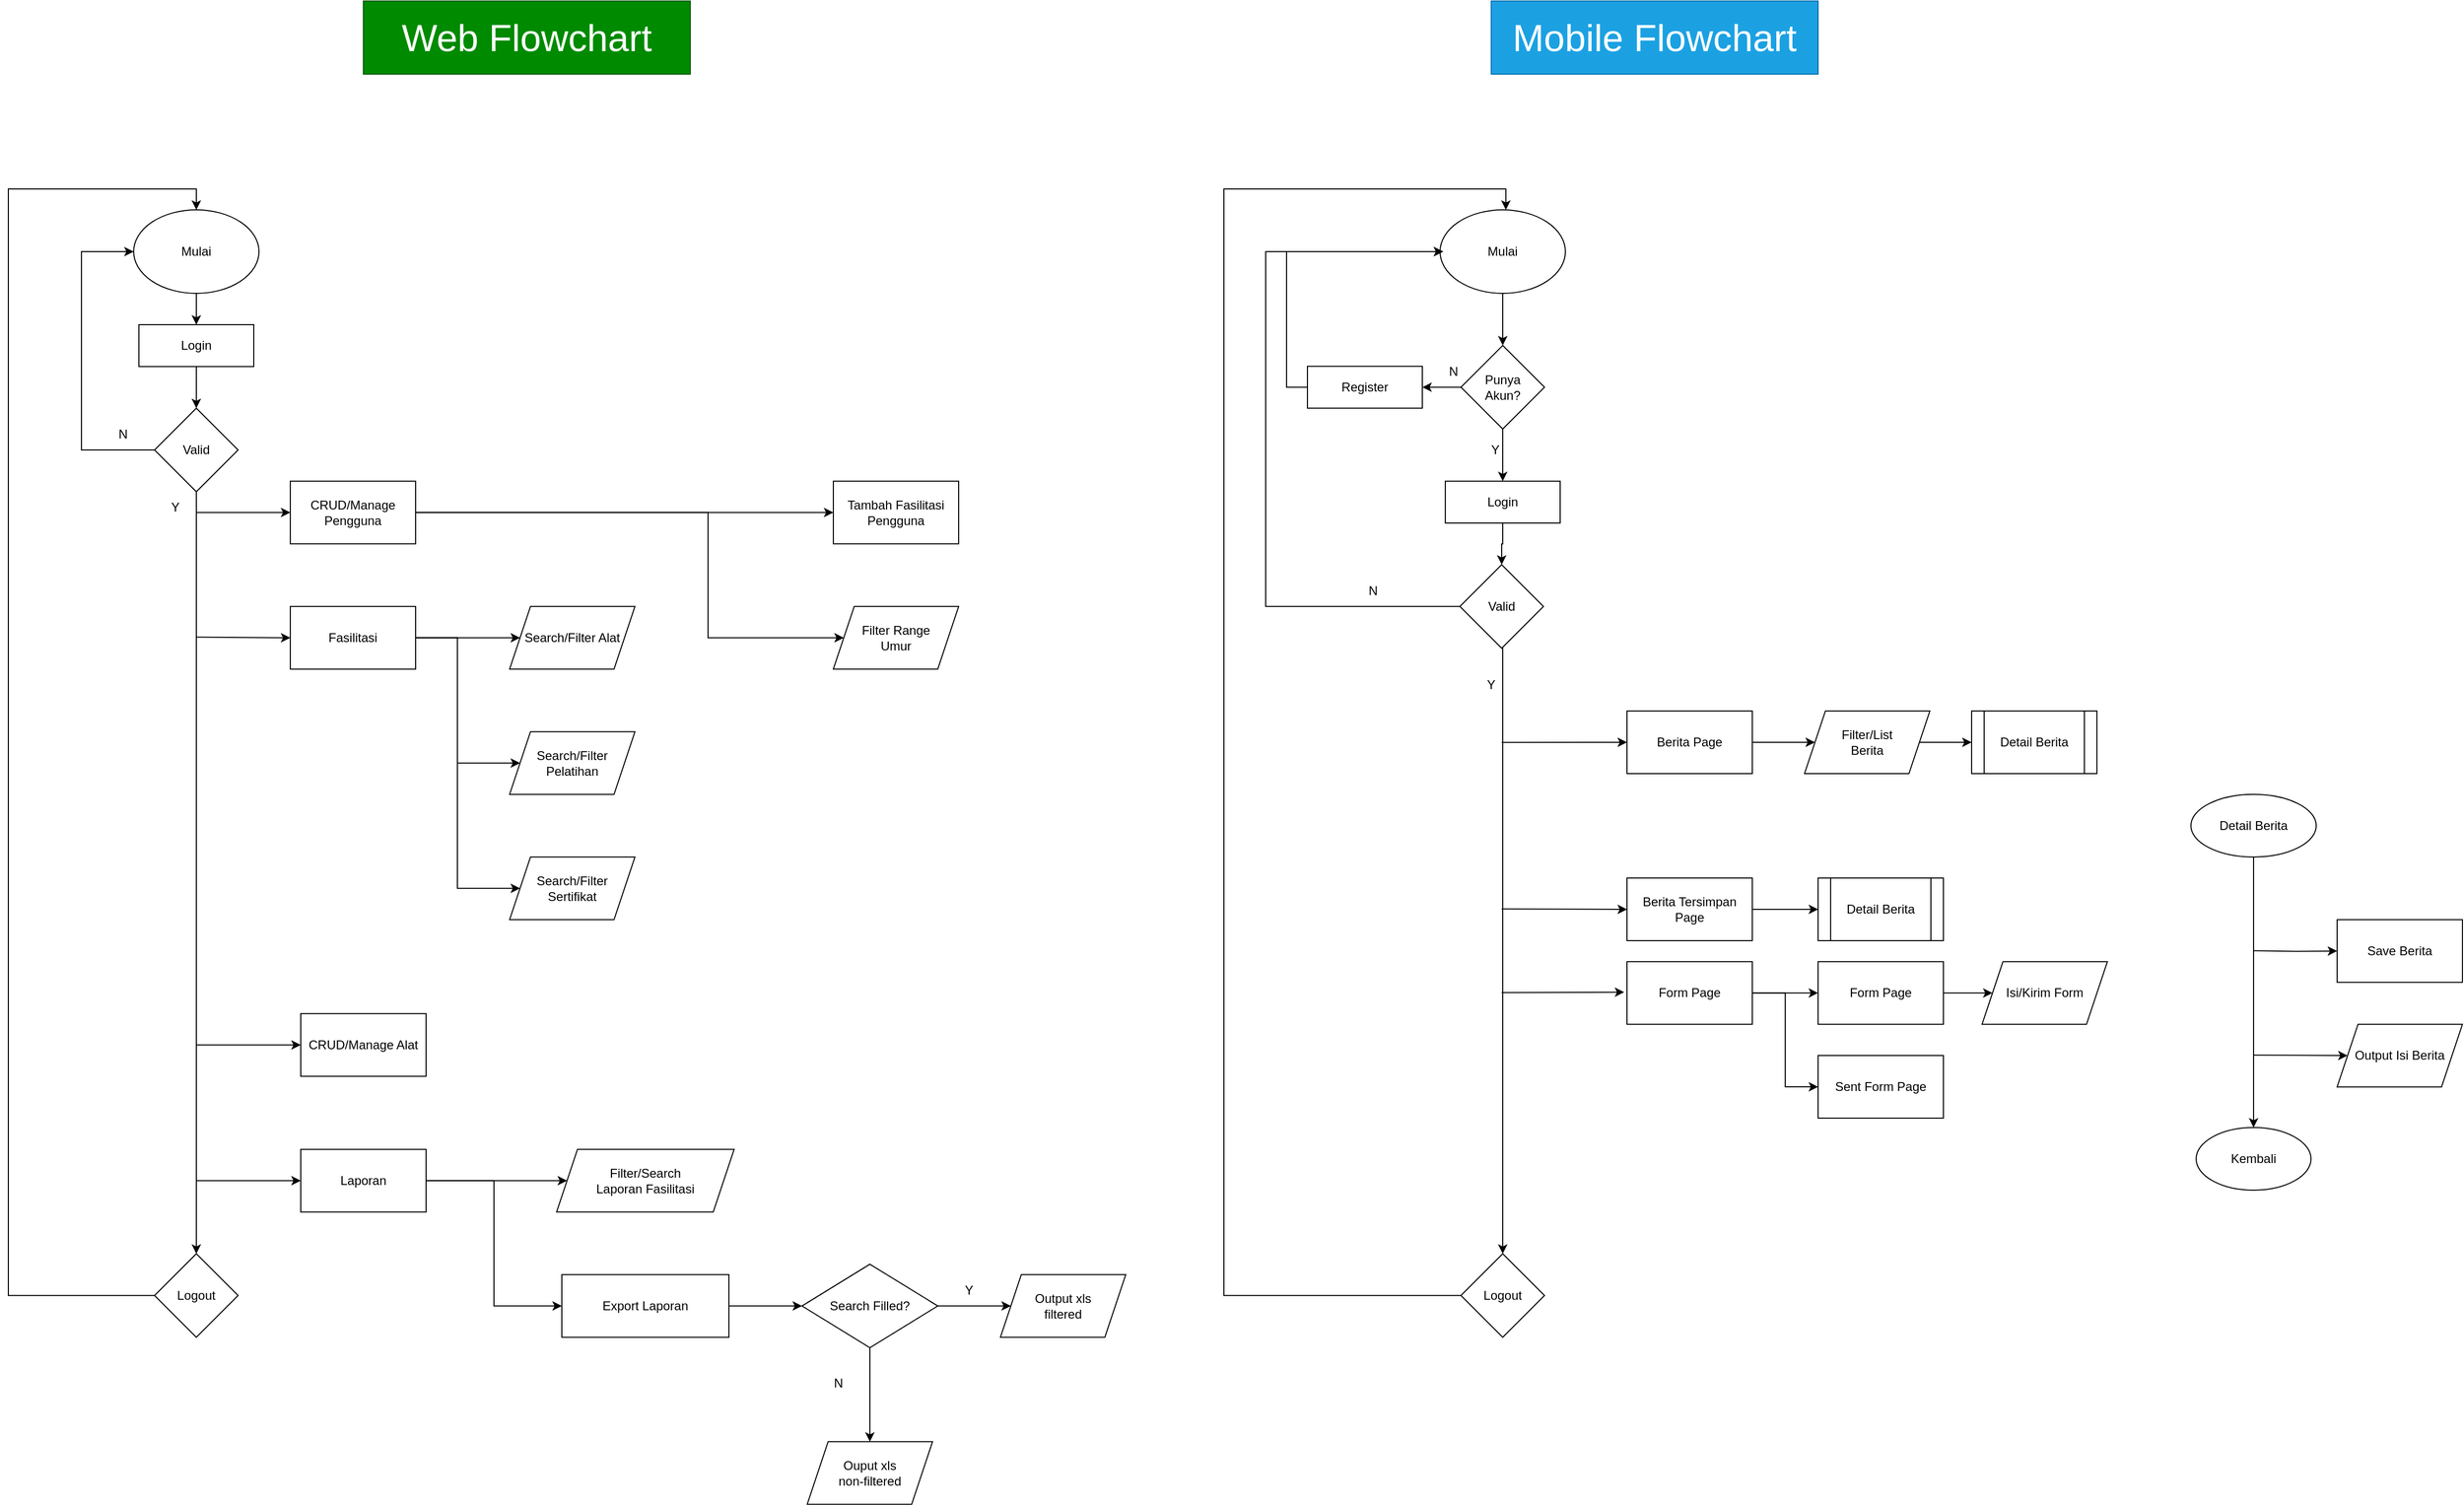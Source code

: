 <mxfile version="21.1.8" type="github">
  <diagram id="C5RBs43oDa-KdzZeNtuy" name="Page-1">
    <mxGraphModel dx="4327" dy="2010" grid="1" gridSize="10" guides="1" tooltips="1" connect="1" arrows="1" fold="1" page="1" pageScale="1" pageWidth="827" pageHeight="1169" math="0" shadow="0">
      <root>
        <mxCell id="WIyWlLk6GJQsqaUBKTNV-0" />
        <mxCell id="WIyWlLk6GJQsqaUBKTNV-1" parent="WIyWlLk6GJQsqaUBKTNV-0" />
        <mxCell id="irVpjKO7qjzYju57BXJe-59" style="edgeStyle=orthogonalEdgeStyle;rounded=0;orthogonalLoop=1;jettySize=auto;html=1;entryX=0.5;entryY=0;entryDx=0;entryDy=0;" edge="1" parent="WIyWlLk6GJQsqaUBKTNV-1" source="irVpjKO7qjzYju57BXJe-0" target="irVpjKO7qjzYju57BXJe-58">
          <mxGeometry relative="1" as="geometry" />
        </mxCell>
        <mxCell id="irVpjKO7qjzYju57BXJe-0" value="Mulai" style="ellipse;whiteSpace=wrap;html=1;" vertex="1" parent="WIyWlLk6GJQsqaUBKTNV-1">
          <mxGeometry x="-630" y="290" width="120" height="80" as="geometry" />
        </mxCell>
        <mxCell id="irVpjKO7qjzYju57BXJe-6" style="edgeStyle=orthogonalEdgeStyle;rounded=0;orthogonalLoop=1;jettySize=auto;html=1;entryX=0;entryY=0.5;entryDx=0;entryDy=0;exitX=0;exitY=0.5;exitDx=0;exitDy=0;" edge="1" parent="WIyWlLk6GJQsqaUBKTNV-1" source="irVpjKO7qjzYju57BXJe-7" target="irVpjKO7qjzYju57BXJe-0">
          <mxGeometry relative="1" as="geometry">
            <mxPoint x="-630" y="459.89" as="sourcePoint" />
            <Array as="points">
              <mxPoint x="-680" y="520" />
              <mxPoint x="-680" y="330" />
            </Array>
          </mxGeometry>
        </mxCell>
        <mxCell id="irVpjKO7qjzYju57BXJe-5" value="N" style="text;html=1;strokeColor=none;fillColor=none;align=center;verticalAlign=middle;whiteSpace=wrap;rounded=0;" vertex="1" parent="WIyWlLk6GJQsqaUBKTNV-1">
          <mxGeometry x="-670" y="490" width="60" height="30" as="geometry" />
        </mxCell>
        <mxCell id="irVpjKO7qjzYju57BXJe-16" style="edgeStyle=orthogonalEdgeStyle;rounded=0;orthogonalLoop=1;jettySize=auto;html=1;entryX=0.5;entryY=0;entryDx=0;entryDy=0;" edge="1" parent="WIyWlLk6GJQsqaUBKTNV-1" source="irVpjKO7qjzYju57BXJe-7" target="irVpjKO7qjzYju57BXJe-15">
          <mxGeometry relative="1" as="geometry">
            <Array as="points">
              <mxPoint x="-570" y="629.89" />
              <mxPoint x="-570" y="629.89" />
            </Array>
          </mxGeometry>
        </mxCell>
        <mxCell id="irVpjKO7qjzYju57BXJe-7" value="Valid" style="rhombus;whiteSpace=wrap;html=1;" vertex="1" parent="WIyWlLk6GJQsqaUBKTNV-1">
          <mxGeometry x="-610" y="480" width="80" height="80" as="geometry" />
        </mxCell>
        <mxCell id="irVpjKO7qjzYju57BXJe-27" style="edgeStyle=orthogonalEdgeStyle;rounded=0;orthogonalLoop=1;jettySize=auto;html=1;entryX=0;entryY=0.5;entryDx=0;entryDy=0;" edge="1" parent="WIyWlLk6GJQsqaUBKTNV-1" source="irVpjKO7qjzYju57BXJe-11" target="irVpjKO7qjzYju57BXJe-26">
          <mxGeometry relative="1" as="geometry">
            <Array as="points">
              <mxPoint x="-80" y="579.89" />
              <mxPoint x="-80" y="699.89" />
            </Array>
          </mxGeometry>
        </mxCell>
        <mxCell id="irVpjKO7qjzYju57BXJe-29" style="edgeStyle=orthogonalEdgeStyle;rounded=0;orthogonalLoop=1;jettySize=auto;html=1;" edge="1" parent="WIyWlLk6GJQsqaUBKTNV-1" source="irVpjKO7qjzYju57BXJe-11" target="irVpjKO7qjzYju57BXJe-28">
          <mxGeometry relative="1" as="geometry" />
        </mxCell>
        <mxCell id="irVpjKO7qjzYju57BXJe-11" value="CRUD/Manage Pengguna" style="rounded=0;whiteSpace=wrap;html=1;" vertex="1" parent="WIyWlLk6GJQsqaUBKTNV-1">
          <mxGeometry x="-480" y="549.89" width="120" height="60" as="geometry" />
        </mxCell>
        <mxCell id="irVpjKO7qjzYju57BXJe-22" style="edgeStyle=orthogonalEdgeStyle;rounded=0;orthogonalLoop=1;jettySize=auto;html=1;" edge="1" parent="WIyWlLk6GJQsqaUBKTNV-1" source="irVpjKO7qjzYju57BXJe-12" target="irVpjKO7qjzYju57BXJe-20">
          <mxGeometry relative="1" as="geometry" />
        </mxCell>
        <mxCell id="irVpjKO7qjzYju57BXJe-23" style="edgeStyle=orthogonalEdgeStyle;rounded=0;orthogonalLoop=1;jettySize=auto;html=1;entryX=0;entryY=0.5;entryDx=0;entryDy=0;" edge="1" parent="WIyWlLk6GJQsqaUBKTNV-1" source="irVpjKO7qjzYju57BXJe-12" target="irVpjKO7qjzYju57BXJe-21">
          <mxGeometry relative="1" as="geometry">
            <Array as="points">
              <mxPoint x="-320" y="699.89" />
              <mxPoint x="-320" y="819.89" />
            </Array>
          </mxGeometry>
        </mxCell>
        <mxCell id="irVpjKO7qjzYju57BXJe-25" style="edgeStyle=orthogonalEdgeStyle;rounded=0;orthogonalLoop=1;jettySize=auto;html=1;entryX=0;entryY=0.5;entryDx=0;entryDy=0;" edge="1" parent="WIyWlLk6GJQsqaUBKTNV-1" source="irVpjKO7qjzYju57BXJe-12" target="irVpjKO7qjzYju57BXJe-24">
          <mxGeometry relative="1" as="geometry">
            <Array as="points">
              <mxPoint x="-320" y="699.89" />
              <mxPoint x="-320" y="939.89" />
            </Array>
          </mxGeometry>
        </mxCell>
        <mxCell id="irVpjKO7qjzYju57BXJe-12" value="Fasilitasi" style="rounded=0;whiteSpace=wrap;html=1;" vertex="1" parent="WIyWlLk6GJQsqaUBKTNV-1">
          <mxGeometry x="-480" y="669.89" width="120" height="60" as="geometry" />
        </mxCell>
        <mxCell id="irVpjKO7qjzYju57BXJe-13" value="CRUD/Manage Alat" style="rounded=0;whiteSpace=wrap;html=1;" vertex="1" parent="WIyWlLk6GJQsqaUBKTNV-1">
          <mxGeometry x="-470" y="1059.89" width="120" height="60" as="geometry" />
        </mxCell>
        <mxCell id="irVpjKO7qjzYju57BXJe-36" style="edgeStyle=orthogonalEdgeStyle;rounded=0;orthogonalLoop=1;jettySize=auto;html=1;entryX=0;entryY=0.5;entryDx=0;entryDy=0;" edge="1" parent="WIyWlLk6GJQsqaUBKTNV-1" source="irVpjKO7qjzYju57BXJe-14" target="irVpjKO7qjzYju57BXJe-38">
          <mxGeometry relative="1" as="geometry">
            <mxPoint x="-240" y="1219.89" as="targetPoint" />
          </mxGeometry>
        </mxCell>
        <mxCell id="irVpjKO7qjzYju57BXJe-40" style="edgeStyle=orthogonalEdgeStyle;rounded=0;orthogonalLoop=1;jettySize=auto;html=1;entryX=0;entryY=0.5;entryDx=0;entryDy=0;" edge="1" parent="WIyWlLk6GJQsqaUBKTNV-1" source="irVpjKO7qjzYju57BXJe-14" target="irVpjKO7qjzYju57BXJe-37">
          <mxGeometry relative="1" as="geometry" />
        </mxCell>
        <mxCell id="irVpjKO7qjzYju57BXJe-14" value="Laporan" style="rounded=0;whiteSpace=wrap;html=1;" vertex="1" parent="WIyWlLk6GJQsqaUBKTNV-1">
          <mxGeometry x="-470" y="1189.89" width="120" height="60" as="geometry" />
        </mxCell>
        <mxCell id="irVpjKO7qjzYju57BXJe-31" style="edgeStyle=orthogonalEdgeStyle;rounded=0;orthogonalLoop=1;jettySize=auto;html=1;entryX=0.5;entryY=0;entryDx=0;entryDy=0;" edge="1" parent="WIyWlLk6GJQsqaUBKTNV-1" source="irVpjKO7qjzYju57BXJe-15" target="irVpjKO7qjzYju57BXJe-0">
          <mxGeometry relative="1" as="geometry">
            <Array as="points">
              <mxPoint x="-750" y="1330" />
              <mxPoint x="-750" y="270" />
              <mxPoint x="-570" y="270" />
            </Array>
          </mxGeometry>
        </mxCell>
        <mxCell id="irVpjKO7qjzYju57BXJe-15" value="Logout" style="rhombus;whiteSpace=wrap;html=1;" vertex="1" parent="WIyWlLk6GJQsqaUBKTNV-1">
          <mxGeometry x="-610" y="1289.89" width="80" height="80" as="geometry" />
        </mxCell>
        <mxCell id="irVpjKO7qjzYju57BXJe-18" value="" style="endArrow=classic;html=1;rounded=0;entryX=0;entryY=0.5;entryDx=0;entryDy=0;" edge="1" parent="WIyWlLk6GJQsqaUBKTNV-1" target="irVpjKO7qjzYju57BXJe-11">
          <mxGeometry width="50" height="50" relative="1" as="geometry">
            <mxPoint x="-570" y="579.89" as="sourcePoint" />
            <mxPoint x="-140" y="819.89" as="targetPoint" />
          </mxGeometry>
        </mxCell>
        <mxCell id="irVpjKO7qjzYju57BXJe-19" value="" style="endArrow=classic;html=1;rounded=0;entryX=0;entryY=0.5;entryDx=0;entryDy=0;" edge="1" parent="WIyWlLk6GJQsqaUBKTNV-1" target="irVpjKO7qjzYju57BXJe-12">
          <mxGeometry width="50" height="50" relative="1" as="geometry">
            <mxPoint x="-570" y="699.3" as="sourcePoint" />
            <mxPoint x="-510" y="698.89" as="targetPoint" />
          </mxGeometry>
        </mxCell>
        <mxCell id="irVpjKO7qjzYju57BXJe-20" value="Search/Filter Alat" style="shape=parallelogram;perimeter=parallelogramPerimeter;whiteSpace=wrap;html=1;fixedSize=1;" vertex="1" parent="WIyWlLk6GJQsqaUBKTNV-1">
          <mxGeometry x="-270" y="669.89" width="120" height="60" as="geometry" />
        </mxCell>
        <mxCell id="irVpjKO7qjzYju57BXJe-21" value="Search/Filter Pelatihan" style="shape=parallelogram;perimeter=parallelogramPerimeter;whiteSpace=wrap;html=1;fixedSize=1;" vertex="1" parent="WIyWlLk6GJQsqaUBKTNV-1">
          <mxGeometry x="-270" y="789.89" width="120" height="60" as="geometry" />
        </mxCell>
        <mxCell id="irVpjKO7qjzYju57BXJe-24" value="Search/Filter Sertifikat" style="shape=parallelogram;perimeter=parallelogramPerimeter;whiteSpace=wrap;html=1;fixedSize=1;" vertex="1" parent="WIyWlLk6GJQsqaUBKTNV-1">
          <mxGeometry x="-270" y="909.89" width="120" height="60" as="geometry" />
        </mxCell>
        <mxCell id="irVpjKO7qjzYju57BXJe-26" value="&lt;div&gt;Filter Range&lt;br&gt;&lt;/div&gt;&lt;div&gt;Umur&lt;/div&gt;" style="shape=parallelogram;perimeter=parallelogramPerimeter;whiteSpace=wrap;html=1;fixedSize=1;" vertex="1" parent="WIyWlLk6GJQsqaUBKTNV-1">
          <mxGeometry x="40" y="669.89" width="120" height="60" as="geometry" />
        </mxCell>
        <mxCell id="irVpjKO7qjzYju57BXJe-28" value="Tambah Fasilitasi Pengguna" style="rounded=0;whiteSpace=wrap;html=1;" vertex="1" parent="WIyWlLk6GJQsqaUBKTNV-1">
          <mxGeometry x="40" y="549.89" width="120" height="60" as="geometry" />
        </mxCell>
        <mxCell id="irVpjKO7qjzYju57BXJe-30" value="" style="endArrow=classic;html=1;rounded=0;entryX=0;entryY=0.5;entryDx=0;entryDy=0;" edge="1" parent="WIyWlLk6GJQsqaUBKTNV-1" target="irVpjKO7qjzYju57BXJe-13">
          <mxGeometry width="50" height="50" relative="1" as="geometry">
            <mxPoint x="-570" y="1089.89" as="sourcePoint" />
            <mxPoint x="-480" y="1089.3" as="targetPoint" />
          </mxGeometry>
        </mxCell>
        <mxCell id="irVpjKO7qjzYju57BXJe-33" value="" style="endArrow=classic;html=1;rounded=0;entryX=0;entryY=0.5;entryDx=0;entryDy=0;" edge="1" parent="WIyWlLk6GJQsqaUBKTNV-1" target="irVpjKO7qjzYju57BXJe-14">
          <mxGeometry width="50" height="50" relative="1" as="geometry">
            <mxPoint x="-570" y="1219.89" as="sourcePoint" />
            <mxPoint x="-500" y="1208.89" as="targetPoint" />
          </mxGeometry>
        </mxCell>
        <mxCell id="irVpjKO7qjzYju57BXJe-42" style="edgeStyle=orthogonalEdgeStyle;rounded=0;orthogonalLoop=1;jettySize=auto;html=1;entryX=0;entryY=0.5;entryDx=0;entryDy=0;" edge="1" parent="WIyWlLk6GJQsqaUBKTNV-1" source="irVpjKO7qjzYju57BXJe-37" target="irVpjKO7qjzYju57BXJe-41">
          <mxGeometry relative="1" as="geometry" />
        </mxCell>
        <mxCell id="irVpjKO7qjzYju57BXJe-37" value="Export Laporan" style="rounded=0;whiteSpace=wrap;html=1;" vertex="1" parent="WIyWlLk6GJQsqaUBKTNV-1">
          <mxGeometry x="-220" y="1309.89" width="160" height="60" as="geometry" />
        </mxCell>
        <mxCell id="irVpjKO7qjzYju57BXJe-38" value="&lt;div&gt;Filter/Search &lt;br&gt;&lt;/div&gt;&lt;div&gt;Laporan Fasilitasi&lt;/div&gt;" style="shape=parallelogram;perimeter=parallelogramPerimeter;whiteSpace=wrap;html=1;fixedSize=1;" vertex="1" parent="WIyWlLk6GJQsqaUBKTNV-1">
          <mxGeometry x="-225" y="1189.89" width="170" height="60" as="geometry" />
        </mxCell>
        <mxCell id="irVpjKO7qjzYju57BXJe-45" style="edgeStyle=orthogonalEdgeStyle;rounded=0;orthogonalLoop=1;jettySize=auto;html=1;entryX=0;entryY=0.5;entryDx=0;entryDy=0;" edge="1" parent="WIyWlLk6GJQsqaUBKTNV-1" source="irVpjKO7qjzYju57BXJe-41" target="irVpjKO7qjzYju57BXJe-44">
          <mxGeometry relative="1" as="geometry" />
        </mxCell>
        <mxCell id="irVpjKO7qjzYju57BXJe-46" style="edgeStyle=orthogonalEdgeStyle;rounded=0;orthogonalLoop=1;jettySize=auto;html=1;entryX=0.5;entryY=0;entryDx=0;entryDy=0;" edge="1" parent="WIyWlLk6GJQsqaUBKTNV-1" source="irVpjKO7qjzYju57BXJe-41" target="irVpjKO7qjzYju57BXJe-43">
          <mxGeometry relative="1" as="geometry" />
        </mxCell>
        <mxCell id="irVpjKO7qjzYju57BXJe-41" value="Search Filled?" style="rhombus;whiteSpace=wrap;html=1;" vertex="1" parent="WIyWlLk6GJQsqaUBKTNV-1">
          <mxGeometry x="10" y="1299.89" width="130" height="80" as="geometry" />
        </mxCell>
        <mxCell id="irVpjKO7qjzYju57BXJe-43" value="&lt;div&gt;Ouput xls&lt;/div&gt;&lt;div&gt;non-filtered&lt;br&gt;&lt;/div&gt;" style="shape=parallelogram;perimeter=parallelogramPerimeter;whiteSpace=wrap;html=1;fixedSize=1;" vertex="1" parent="WIyWlLk6GJQsqaUBKTNV-1">
          <mxGeometry x="15" y="1469.89" width="120" height="60" as="geometry" />
        </mxCell>
        <mxCell id="irVpjKO7qjzYju57BXJe-44" value="&lt;div&gt;Output xls&lt;/div&gt;&lt;div&gt;filtered&lt;br&gt;&lt;/div&gt;" style="shape=parallelogram;perimeter=parallelogramPerimeter;whiteSpace=wrap;html=1;fixedSize=1;" vertex="1" parent="WIyWlLk6GJQsqaUBKTNV-1">
          <mxGeometry x="200" y="1309.89" width="120" height="60" as="geometry" />
        </mxCell>
        <mxCell id="irVpjKO7qjzYju57BXJe-47" value="Y" style="text;html=1;strokeColor=none;fillColor=none;align=center;verticalAlign=middle;whiteSpace=wrap;rounded=0;" vertex="1" parent="WIyWlLk6GJQsqaUBKTNV-1">
          <mxGeometry x="140" y="1309.89" width="60" height="30" as="geometry" />
        </mxCell>
        <mxCell id="irVpjKO7qjzYju57BXJe-48" value="N" style="text;html=1;strokeColor=none;fillColor=none;align=center;verticalAlign=middle;whiteSpace=wrap;rounded=0;" vertex="1" parent="WIyWlLk6GJQsqaUBKTNV-1">
          <mxGeometry x="15" y="1398.89" width="60" height="30" as="geometry" />
        </mxCell>
        <mxCell id="irVpjKO7qjzYju57BXJe-49" value="&lt;font style=&quot;font-size: 36px;&quot;&gt;Web Flowchart&lt;/font&gt;" style="text;html=1;strokeColor=#005700;fillColor=#008a00;align=center;verticalAlign=middle;whiteSpace=wrap;rounded=0;fontColor=#ffffff;" vertex="1" parent="WIyWlLk6GJQsqaUBKTNV-1">
          <mxGeometry x="-410" y="90" width="313" height="70" as="geometry" />
        </mxCell>
        <mxCell id="irVpjKO7qjzYju57BXJe-51" value="&lt;font style=&quot;font-size: 36px;&quot;&gt;Mobile &lt;/font&gt;&lt;font style=&quot;font-size: 36px;&quot;&gt;Flowchart&lt;/font&gt;" style="text;html=1;strokeColor=#006EAF;fillColor=#1ba1e2;align=center;verticalAlign=middle;whiteSpace=wrap;rounded=0;fontColor=#ffffff;" vertex="1" parent="WIyWlLk6GJQsqaUBKTNV-1">
          <mxGeometry x="670" y="90" width="313" height="70" as="geometry" />
        </mxCell>
        <mxCell id="irVpjKO7qjzYju57BXJe-60" style="edgeStyle=orthogonalEdgeStyle;rounded=0;orthogonalLoop=1;jettySize=auto;html=1;entryX=0.5;entryY=0;entryDx=0;entryDy=0;" edge="1" parent="WIyWlLk6GJQsqaUBKTNV-1" source="irVpjKO7qjzYju57BXJe-58" target="irVpjKO7qjzYju57BXJe-7">
          <mxGeometry relative="1" as="geometry" />
        </mxCell>
        <mxCell id="irVpjKO7qjzYju57BXJe-58" value="Login" style="rounded=0;whiteSpace=wrap;html=1;" vertex="1" parent="WIyWlLk6GJQsqaUBKTNV-1">
          <mxGeometry x="-625" y="400" width="110" height="40.11" as="geometry" />
        </mxCell>
        <mxCell id="irVpjKO7qjzYju57BXJe-88" style="edgeStyle=orthogonalEdgeStyle;rounded=0;orthogonalLoop=1;jettySize=auto;html=1;entryX=0.5;entryY=0;entryDx=0;entryDy=0;" edge="1" parent="WIyWlLk6GJQsqaUBKTNV-1" source="irVpjKO7qjzYju57BXJe-62" target="irVpjKO7qjzYju57BXJe-68">
          <mxGeometry relative="1" as="geometry" />
        </mxCell>
        <mxCell id="irVpjKO7qjzYju57BXJe-62" value="Mulai" style="ellipse;whiteSpace=wrap;html=1;" vertex="1" parent="WIyWlLk6GJQsqaUBKTNV-1">
          <mxGeometry x="621" y="290" width="120" height="80" as="geometry" />
        </mxCell>
        <mxCell id="irVpjKO7qjzYju57BXJe-63" style="edgeStyle=orthogonalEdgeStyle;rounded=0;orthogonalLoop=1;jettySize=auto;html=1;entryX=0;entryY=0.5;entryDx=0;entryDy=0;exitX=0;exitY=0.5;exitDx=0;exitDy=0;" edge="1" parent="WIyWlLk6GJQsqaUBKTNV-1" source="irVpjKO7qjzYju57BXJe-65">
          <mxGeometry relative="1" as="geometry">
            <mxPoint x="624" y="459.89" as="sourcePoint" />
            <Array as="points">
              <mxPoint x="454" y="670" />
              <mxPoint x="454" y="330" />
            </Array>
            <mxPoint x="624" y="330" as="targetPoint" />
          </mxGeometry>
        </mxCell>
        <mxCell id="irVpjKO7qjzYju57BXJe-64" value="N" style="text;html=1;strokeColor=none;fillColor=none;align=center;verticalAlign=middle;whiteSpace=wrap;rounded=0;" vertex="1" parent="WIyWlLk6GJQsqaUBKTNV-1">
          <mxGeometry x="527" y="639.89" width="60" height="30" as="geometry" />
        </mxCell>
        <mxCell id="irVpjKO7qjzYju57BXJe-78" style="edgeStyle=orthogonalEdgeStyle;rounded=0;orthogonalLoop=1;jettySize=auto;html=1;entryX=0.5;entryY=0;entryDx=0;entryDy=0;exitX=0.5;exitY=1;exitDx=0;exitDy=0;" edge="1" parent="WIyWlLk6GJQsqaUBKTNV-1" source="irVpjKO7qjzYju57BXJe-65" target="irVpjKO7qjzYju57BXJe-79">
          <mxGeometry relative="1" as="geometry">
            <mxPoint x="684" y="860" as="targetPoint" />
            <mxPoint x="680" y="730" as="sourcePoint" />
            <Array as="points">
              <mxPoint x="681" y="710" />
            </Array>
          </mxGeometry>
        </mxCell>
        <mxCell id="irVpjKO7qjzYju57BXJe-65" value="Valid" style="rhombus;whiteSpace=wrap;html=1;" vertex="1" parent="WIyWlLk6GJQsqaUBKTNV-1">
          <mxGeometry x="640" y="629.89" width="80" height="80" as="geometry" />
        </mxCell>
        <mxCell id="irVpjKO7qjzYju57BXJe-86" style="edgeStyle=orthogonalEdgeStyle;rounded=0;orthogonalLoop=1;jettySize=auto;html=1;entryX=0.5;entryY=0;entryDx=0;entryDy=0;" edge="1" parent="WIyWlLk6GJQsqaUBKTNV-1" source="irVpjKO7qjzYju57BXJe-67" target="irVpjKO7qjzYju57BXJe-65">
          <mxGeometry relative="1" as="geometry" />
        </mxCell>
        <mxCell id="irVpjKO7qjzYju57BXJe-67" value="Login" style="rounded=0;whiteSpace=wrap;html=1;" vertex="1" parent="WIyWlLk6GJQsqaUBKTNV-1">
          <mxGeometry x="626" y="549.89" width="110" height="40.11" as="geometry" />
        </mxCell>
        <mxCell id="irVpjKO7qjzYju57BXJe-69" style="edgeStyle=orthogonalEdgeStyle;rounded=0;orthogonalLoop=1;jettySize=auto;html=1;entryX=0.5;entryY=0;entryDx=0;entryDy=0;" edge="1" parent="WIyWlLk6GJQsqaUBKTNV-1" source="irVpjKO7qjzYju57BXJe-68" target="irVpjKO7qjzYju57BXJe-67">
          <mxGeometry relative="1" as="geometry">
            <mxPoint x="684" y="540" as="targetPoint" />
          </mxGeometry>
        </mxCell>
        <mxCell id="irVpjKO7qjzYju57BXJe-71" style="edgeStyle=orthogonalEdgeStyle;rounded=0;orthogonalLoop=1;jettySize=auto;html=1;entryX=1;entryY=0.5;entryDx=0;entryDy=0;" edge="1" parent="WIyWlLk6GJQsqaUBKTNV-1" source="irVpjKO7qjzYju57BXJe-68" target="irVpjKO7qjzYju57BXJe-72">
          <mxGeometry relative="1" as="geometry">
            <mxPoint x="614" y="460" as="targetPoint" />
          </mxGeometry>
        </mxCell>
        <mxCell id="irVpjKO7qjzYju57BXJe-68" value="&lt;div&gt;Punya &lt;br&gt;&lt;/div&gt;&lt;div&gt;Akun?&lt;/div&gt;" style="rhombus;whiteSpace=wrap;html=1;" vertex="1" parent="WIyWlLk6GJQsqaUBKTNV-1">
          <mxGeometry x="641" y="419.9" width="80" height="80" as="geometry" />
        </mxCell>
        <mxCell id="irVpjKO7qjzYju57BXJe-76" style="edgeStyle=orthogonalEdgeStyle;rounded=0;orthogonalLoop=1;jettySize=auto;html=1;entryX=0;entryY=0.5;entryDx=0;entryDy=0;" edge="1" parent="WIyWlLk6GJQsqaUBKTNV-1" source="irVpjKO7qjzYju57BXJe-72">
          <mxGeometry relative="1" as="geometry">
            <mxPoint x="624" y="330" as="targetPoint" />
            <Array as="points">
              <mxPoint x="474" y="460" />
              <mxPoint x="474" y="330" />
            </Array>
          </mxGeometry>
        </mxCell>
        <mxCell id="irVpjKO7qjzYju57BXJe-72" value="Register" style="rounded=0;whiteSpace=wrap;html=1;" vertex="1" parent="WIyWlLk6GJQsqaUBKTNV-1">
          <mxGeometry x="494" y="439.84" width="110" height="40.11" as="geometry" />
        </mxCell>
        <mxCell id="irVpjKO7qjzYju57BXJe-73" value="Y" style="text;html=1;strokeColor=none;fillColor=none;align=center;verticalAlign=middle;whiteSpace=wrap;rounded=0;" vertex="1" parent="WIyWlLk6GJQsqaUBKTNV-1">
          <mxGeometry x="640" y="729.89" width="60" height="30" as="geometry" />
        </mxCell>
        <mxCell id="irVpjKO7qjzYju57BXJe-74" value="N" style="text;html=1;strokeColor=none;fillColor=none;align=center;verticalAlign=middle;whiteSpace=wrap;rounded=0;" vertex="1" parent="WIyWlLk6GJQsqaUBKTNV-1">
          <mxGeometry x="604" y="430" width="60" height="30" as="geometry" />
        </mxCell>
        <mxCell id="irVpjKO7qjzYju57BXJe-75" value="Y" style="text;html=1;strokeColor=none;fillColor=none;align=center;verticalAlign=middle;whiteSpace=wrap;rounded=0;" vertex="1" parent="WIyWlLk6GJQsqaUBKTNV-1">
          <mxGeometry x="644" y="505" width="60" height="30" as="geometry" />
        </mxCell>
        <mxCell id="irVpjKO7qjzYju57BXJe-77" value="Y" style="text;html=1;strokeColor=none;fillColor=none;align=center;verticalAlign=middle;whiteSpace=wrap;rounded=0;" vertex="1" parent="WIyWlLk6GJQsqaUBKTNV-1">
          <mxGeometry x="-620" y="560" width="60" height="30" as="geometry" />
        </mxCell>
        <mxCell id="irVpjKO7qjzYju57BXJe-80" style="edgeStyle=orthogonalEdgeStyle;rounded=0;orthogonalLoop=1;jettySize=auto;html=1;entryX=0.5;entryY=0;entryDx=0;entryDy=0;" edge="1" parent="WIyWlLk6GJQsqaUBKTNV-1" source="irVpjKO7qjzYju57BXJe-79">
          <mxGeometry relative="1" as="geometry">
            <mxPoint x="684" y="290" as="targetPoint" />
            <Array as="points">
              <mxPoint x="414" y="1330" />
              <mxPoint x="414" y="270" />
              <mxPoint x="684" y="270" />
            </Array>
          </mxGeometry>
        </mxCell>
        <mxCell id="irVpjKO7qjzYju57BXJe-79" value="Logout" style="rhombus;whiteSpace=wrap;html=1;" vertex="1" parent="WIyWlLk6GJQsqaUBKTNV-1">
          <mxGeometry x="641" y="1289.89" width="80" height="80" as="geometry" />
        </mxCell>
        <mxCell id="irVpjKO7qjzYju57BXJe-93" style="edgeStyle=orthogonalEdgeStyle;rounded=0;orthogonalLoop=1;jettySize=auto;html=1;entryX=0;entryY=0.5;entryDx=0;entryDy=0;" edge="1" parent="WIyWlLk6GJQsqaUBKTNV-1" source="irVpjKO7qjzYju57BXJe-81" target="irVpjKO7qjzYju57BXJe-92">
          <mxGeometry relative="1" as="geometry" />
        </mxCell>
        <mxCell id="irVpjKO7qjzYju57BXJe-81" value="Berita Page" style="rounded=0;whiteSpace=wrap;html=1;" vertex="1" parent="WIyWlLk6GJQsqaUBKTNV-1">
          <mxGeometry x="800" y="770" width="120" height="60" as="geometry" />
        </mxCell>
        <mxCell id="irVpjKO7qjzYju57BXJe-97" style="edgeStyle=orthogonalEdgeStyle;rounded=0;orthogonalLoop=1;jettySize=auto;html=1;entryX=0;entryY=0.5;entryDx=0;entryDy=0;" edge="1" parent="WIyWlLk6GJQsqaUBKTNV-1" source="irVpjKO7qjzYju57BXJe-83" target="irVpjKO7qjzYju57BXJe-96">
          <mxGeometry relative="1" as="geometry" />
        </mxCell>
        <mxCell id="irVpjKO7qjzYju57BXJe-83" value="&lt;div&gt;Berita Tersimpan&lt;/div&gt;&lt;div&gt;Page&lt;/div&gt;" style="rounded=0;whiteSpace=wrap;html=1;" vertex="1" parent="WIyWlLk6GJQsqaUBKTNV-1">
          <mxGeometry x="800" y="930" width="120" height="60" as="geometry" />
        </mxCell>
        <mxCell id="irVpjKO7qjzYju57BXJe-99" style="edgeStyle=orthogonalEdgeStyle;rounded=0;orthogonalLoop=1;jettySize=auto;html=1;entryX=0;entryY=0.5;entryDx=0;entryDy=0;" edge="1" parent="WIyWlLk6GJQsqaUBKTNV-1" source="irVpjKO7qjzYju57BXJe-84" target="irVpjKO7qjzYju57BXJe-101">
          <mxGeometry relative="1" as="geometry">
            <mxPoint x="950" y="1040" as="targetPoint" />
          </mxGeometry>
        </mxCell>
        <mxCell id="irVpjKO7qjzYju57BXJe-102" style="edgeStyle=orthogonalEdgeStyle;rounded=0;orthogonalLoop=1;jettySize=auto;html=1;entryX=0;entryY=0.5;entryDx=0;entryDy=0;" edge="1" parent="WIyWlLk6GJQsqaUBKTNV-1" source="irVpjKO7qjzYju57BXJe-84" target="irVpjKO7qjzYju57BXJe-100">
          <mxGeometry relative="1" as="geometry" />
        </mxCell>
        <mxCell id="irVpjKO7qjzYju57BXJe-84" value="Form Page" style="rounded=0;whiteSpace=wrap;html=1;" vertex="1" parent="WIyWlLk6GJQsqaUBKTNV-1">
          <mxGeometry x="800" y="1010.11" width="120" height="60" as="geometry" />
        </mxCell>
        <mxCell id="irVpjKO7qjzYju57BXJe-87" value="" style="endArrow=classic;html=1;rounded=0;entryX=0;entryY=0.5;entryDx=0;entryDy=0;" edge="1" parent="WIyWlLk6GJQsqaUBKTNV-1" target="irVpjKO7qjzYju57BXJe-81">
          <mxGeometry width="50" height="50" relative="1" as="geometry">
            <mxPoint x="680" y="800.11" as="sourcePoint" />
            <mxPoint x="790" y="800.11" as="targetPoint" />
          </mxGeometry>
        </mxCell>
        <mxCell id="irVpjKO7qjzYju57BXJe-90" value="" style="endArrow=classic;html=1;rounded=0;entryX=0;entryY=0.5;entryDx=0;entryDy=0;" edge="1" parent="WIyWlLk6GJQsqaUBKTNV-1" target="irVpjKO7qjzYju57BXJe-83">
          <mxGeometry width="50" height="50" relative="1" as="geometry">
            <mxPoint x="680" y="959.66" as="sourcePoint" />
            <mxPoint x="750" y="960.11" as="targetPoint" />
          </mxGeometry>
        </mxCell>
        <mxCell id="irVpjKO7qjzYju57BXJe-91" value="" style="endArrow=classic;html=1;rounded=0;entryX=-0.022;entryY=0.487;entryDx=0;entryDy=0;entryPerimeter=0;" edge="1" parent="WIyWlLk6GJQsqaUBKTNV-1" target="irVpjKO7qjzYju57BXJe-84">
          <mxGeometry width="50" height="50" relative="1" as="geometry">
            <mxPoint x="680" y="1039.77" as="sourcePoint" />
            <mxPoint x="770" y="1040.11" as="targetPoint" />
          </mxGeometry>
        </mxCell>
        <mxCell id="irVpjKO7qjzYju57BXJe-95" style="edgeStyle=orthogonalEdgeStyle;rounded=0;orthogonalLoop=1;jettySize=auto;html=1;entryX=0;entryY=0.5;entryDx=0;entryDy=0;" edge="1" parent="WIyWlLk6GJQsqaUBKTNV-1" source="irVpjKO7qjzYju57BXJe-92" target="irVpjKO7qjzYju57BXJe-94">
          <mxGeometry relative="1" as="geometry" />
        </mxCell>
        <mxCell id="irVpjKO7qjzYju57BXJe-92" value="&lt;div&gt;Filter/List&lt;br&gt;&lt;/div&gt;&lt;div&gt;Berita&lt;/div&gt;" style="shape=parallelogram;perimeter=parallelogramPerimeter;whiteSpace=wrap;html=1;fixedSize=1;" vertex="1" parent="WIyWlLk6GJQsqaUBKTNV-1">
          <mxGeometry x="970" y="770" width="120" height="60" as="geometry" />
        </mxCell>
        <mxCell id="irVpjKO7qjzYju57BXJe-94" value="Detail Berita" style="shape=process;whiteSpace=wrap;html=1;backgroundOutline=1;" vertex="1" parent="WIyWlLk6GJQsqaUBKTNV-1">
          <mxGeometry x="1130" y="770" width="120" height="60" as="geometry" />
        </mxCell>
        <mxCell id="irVpjKO7qjzYju57BXJe-96" value="Detail Berita" style="shape=process;whiteSpace=wrap;html=1;backgroundOutline=1;" vertex="1" parent="WIyWlLk6GJQsqaUBKTNV-1">
          <mxGeometry x="983" y="930" width="120" height="60" as="geometry" />
        </mxCell>
        <mxCell id="irVpjKO7qjzYju57BXJe-100" value="Sent Form Page" style="rounded=0;whiteSpace=wrap;html=1;" vertex="1" parent="WIyWlLk6GJQsqaUBKTNV-1">
          <mxGeometry x="983" y="1100" width="120" height="60" as="geometry" />
        </mxCell>
        <mxCell id="irVpjKO7qjzYju57BXJe-113" style="edgeStyle=orthogonalEdgeStyle;rounded=0;orthogonalLoop=1;jettySize=auto;html=1;entryX=0;entryY=0.5;entryDx=0;entryDy=0;" edge="1" parent="WIyWlLk6GJQsqaUBKTNV-1" source="irVpjKO7qjzYju57BXJe-101" target="irVpjKO7qjzYju57BXJe-112">
          <mxGeometry relative="1" as="geometry" />
        </mxCell>
        <mxCell id="irVpjKO7qjzYju57BXJe-101" value="Form Page" style="rounded=0;whiteSpace=wrap;html=1;" vertex="1" parent="WIyWlLk6GJQsqaUBKTNV-1">
          <mxGeometry x="983" y="1010.11" width="120" height="60" as="geometry" />
        </mxCell>
        <mxCell id="irVpjKO7qjzYju57BXJe-110" style="edgeStyle=orthogonalEdgeStyle;rounded=0;orthogonalLoop=1;jettySize=auto;html=1;entryX=0.5;entryY=0;entryDx=0;entryDy=0;" edge="1" parent="WIyWlLk6GJQsqaUBKTNV-1" source="irVpjKO7qjzYju57BXJe-107" target="irVpjKO7qjzYju57BXJe-111">
          <mxGeometry relative="1" as="geometry">
            <mxPoint x="1415" y="990.0" as="targetPoint" />
          </mxGeometry>
        </mxCell>
        <mxCell id="irVpjKO7qjzYju57BXJe-107" value="Detail Berita" style="ellipse;whiteSpace=wrap;html=1;" vertex="1" parent="WIyWlLk6GJQsqaUBKTNV-1">
          <mxGeometry x="1340" y="849.89" width="120" height="60" as="geometry" />
        </mxCell>
        <mxCell id="irVpjKO7qjzYju57BXJe-111" value="Kembali" style="ellipse;whiteSpace=wrap;html=1;" vertex="1" parent="WIyWlLk6GJQsqaUBKTNV-1">
          <mxGeometry x="1345" y="1169" width="110" height="60" as="geometry" />
        </mxCell>
        <mxCell id="irVpjKO7qjzYju57BXJe-112" value="Isi/Kirim Form" style="shape=parallelogram;perimeter=parallelogramPerimeter;whiteSpace=wrap;html=1;fixedSize=1;" vertex="1" parent="WIyWlLk6GJQsqaUBKTNV-1">
          <mxGeometry x="1140" y="1010.11" width="120" height="60" as="geometry" />
        </mxCell>
        <mxCell id="irVpjKO7qjzYju57BXJe-114" value="Save Berita" style="rounded=0;whiteSpace=wrap;html=1;" vertex="1" parent="WIyWlLk6GJQsqaUBKTNV-1">
          <mxGeometry x="1480" y="969.89" width="120" height="60" as="geometry" />
        </mxCell>
        <mxCell id="irVpjKO7qjzYju57BXJe-115" value="Output Isi Berita" style="shape=parallelogram;perimeter=parallelogramPerimeter;whiteSpace=wrap;html=1;fixedSize=1;" vertex="1" parent="WIyWlLk6GJQsqaUBKTNV-1">
          <mxGeometry x="1480" y="1070.11" width="120" height="60" as="geometry" />
        </mxCell>
        <mxCell id="irVpjKO7qjzYju57BXJe-116" style="edgeStyle=orthogonalEdgeStyle;rounded=0;orthogonalLoop=1;jettySize=auto;html=1;entryX=0;entryY=0.5;entryDx=0;entryDy=0;" edge="1" parent="WIyWlLk6GJQsqaUBKTNV-1" target="irVpjKO7qjzYju57BXJe-114">
          <mxGeometry relative="1" as="geometry">
            <mxPoint x="1400" y="999.65" as="sourcePoint" />
            <mxPoint x="1450" y="999.65" as="targetPoint" />
            <Array as="points" />
          </mxGeometry>
        </mxCell>
        <mxCell id="irVpjKO7qjzYju57BXJe-118" style="edgeStyle=orthogonalEdgeStyle;rounded=0;orthogonalLoop=1;jettySize=auto;html=1;entryX=0;entryY=0.5;entryDx=0;entryDy=0;" edge="1" parent="WIyWlLk6GJQsqaUBKTNV-1" target="irVpjKO7qjzYju57BXJe-115">
          <mxGeometry relative="1" as="geometry">
            <mxPoint x="1400" y="1099.65" as="sourcePoint" />
            <mxPoint x="1480" y="1100" as="targetPoint" />
            <Array as="points">
              <mxPoint x="1440" y="1100" />
              <mxPoint x="1490" y="1100" />
            </Array>
          </mxGeometry>
        </mxCell>
      </root>
    </mxGraphModel>
  </diagram>
</mxfile>
